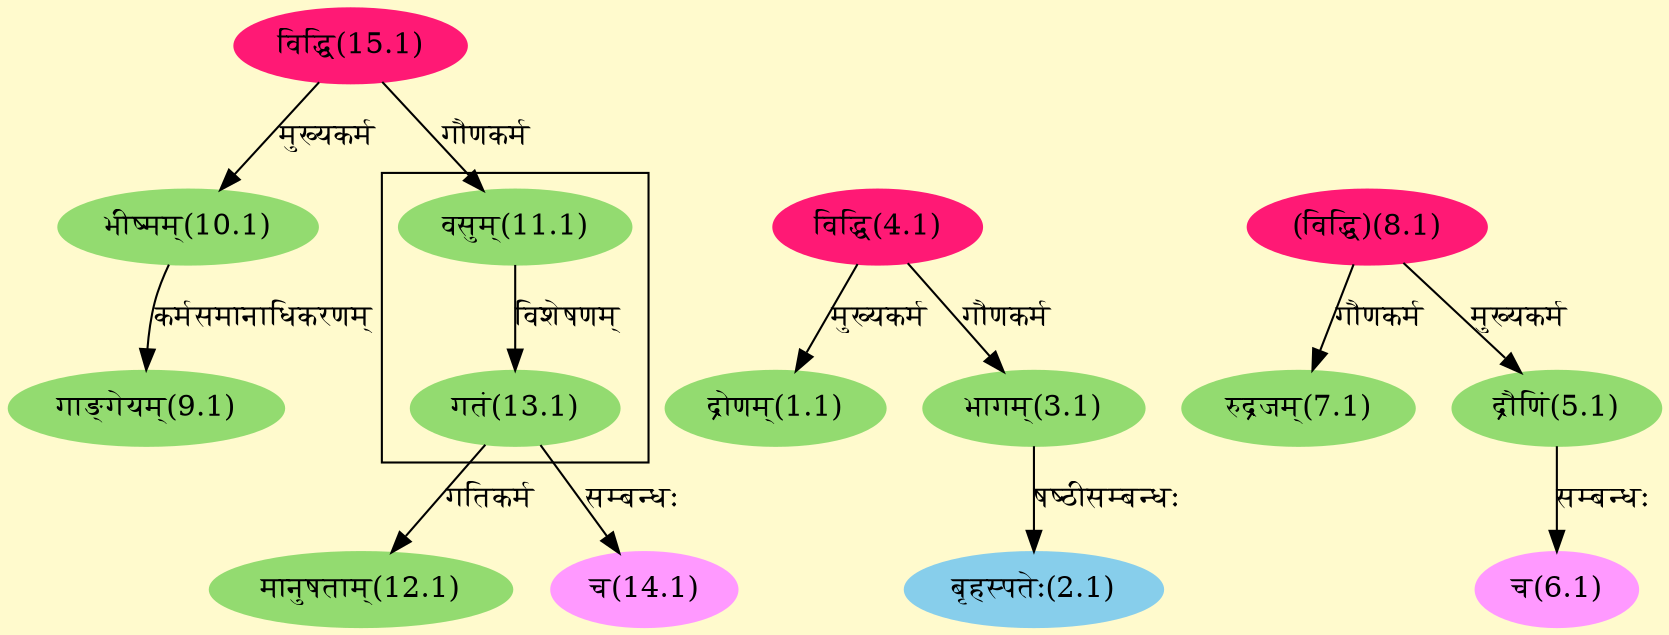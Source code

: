 digraph G{
rankdir=BT;
 compound=true;
 bgcolor="lemonchiffon1";

subgraph cluster_1{
Node13_1 [style=filled, color="#93DB70" label = "गतं(13.1)"]
Node11_1 [style=filled, color="#93DB70" label = "वसुम्(11.1)"]

}
Node1_1 [style=filled, color="#93DB70" label = "द्रोणम्(1.1)"]
Node4_1 [style=filled, color="#FF1975" label = "विद्धि(4.1)"]
Node2_1 [style=filled, color="#87CEEB" label = "बृहस्पतेः(2.1)"]
Node3_1 [style=filled, color="#93DB70" label = "भागम्(3.1)"]
Node [style=filled, color="" label = "()"]
Node5_1 [style=filled, color="#93DB70" label = "द्रौणिं(5.1)"]
Node8_1 [style=filled, color="#FF1975" label = "(विद्धि)(8.1)"]
Node6_1 [style=filled, color="#FF99FF" label = "च(6.1)"]
Node7_1 [style=filled, color="#93DB70" label = "रुद्रजम्(7.1)"]
Node9_1 [style=filled, color="#93DB70" label = "गाङ्गेयम्(9.1)"]
Node10_1 [style=filled, color="#93DB70" label = "भीष्मम्(10.1)"]
Node15_1 [style=filled, color="#FF1975" label = "विद्धि(15.1)"]
Node11_1 [style=filled, color="#93DB70" label = "वसुम्(11.1)"]
Node12_1 [style=filled, color="#93DB70" label = "मानुषताम्(12.1)"]
Node13_1 [style=filled, color="#93DB70" label = "गतं(13.1)"]
Node14_1 [style=filled, color="#FF99FF" label = "च(14.1)"]
/* Start of Relations section */

Node1_1 -> Node4_1 [  label="मुख्यकर्म"  dir="back" ]
Node2_1 -> Node3_1 [  label="षष्ठीसम्बन्धः"  dir="back" ]
Node3_1 -> Node4_1 [  label="गौणकर्म"  dir="back" ]
Node5_1 -> Node8_1 [  label="मुख्यकर्म"  dir="back" ]
Node6_1 -> Node5_1 [  label="सम्बन्धः"  dir="back" ]
Node7_1 -> Node8_1 [  label="गौणकर्म"  dir="back" ]
Node9_1 -> Node10_1 [  label="कर्मसमानाधिकरणम्"  dir="back" ]
Node10_1 -> Node15_1 [  label="मुख्यकर्म"  dir="back" ]
Node11_1 -> Node15_1 [  label="गौणकर्म"  dir="back" ]
Node12_1 -> Node13_1 [  label="गतिकर्म"  dir="back" ]
Node13_1 -> Node11_1 [  label="विशेषणम्"  dir="back" ]
Node14_1 -> Node13_1 [  label="सम्बन्धः"  dir="back" ]
}
